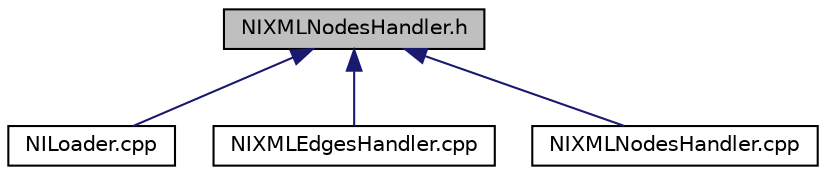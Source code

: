 digraph "NIXMLNodesHandler.h"
{
  edge [fontname="Helvetica",fontsize="10",labelfontname="Helvetica",labelfontsize="10"];
  node [fontname="Helvetica",fontsize="10",shape=record];
  Node32 [label="NIXMLNodesHandler.h",height=0.2,width=0.4,color="black", fillcolor="grey75", style="filled", fontcolor="black"];
  Node32 -> Node33 [dir="back",color="midnightblue",fontsize="10",style="solid",fontname="Helvetica"];
  Node33 [label="NILoader.cpp",height=0.2,width=0.4,color="black", fillcolor="white", style="filled",URL="$d0/d6a/_n_i_loader_8cpp.html"];
  Node32 -> Node34 [dir="back",color="midnightblue",fontsize="10",style="solid",fontname="Helvetica"];
  Node34 [label="NIXMLEdgesHandler.cpp",height=0.2,width=0.4,color="black", fillcolor="white", style="filled",URL="$d1/da3/_n_i_x_m_l_edges_handler_8cpp.html"];
  Node32 -> Node35 [dir="back",color="midnightblue",fontsize="10",style="solid",fontname="Helvetica"];
  Node35 [label="NIXMLNodesHandler.cpp",height=0.2,width=0.4,color="black", fillcolor="white", style="filled",URL="$db/d29/_n_i_x_m_l_nodes_handler_8cpp.html"];
}
